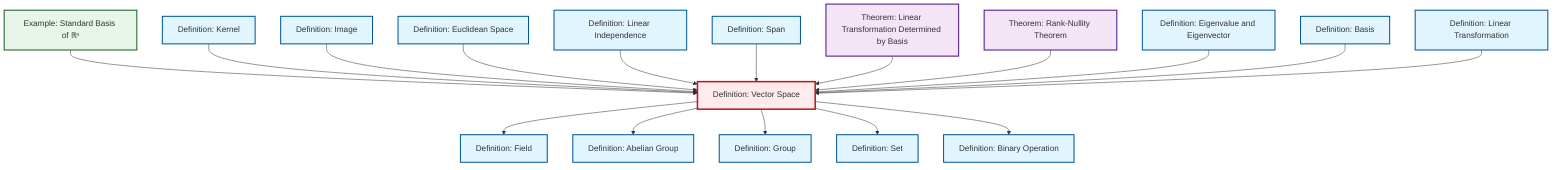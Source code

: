 graph TD
    classDef definition fill:#e1f5fe,stroke:#01579b,stroke-width:2px
    classDef theorem fill:#f3e5f5,stroke:#4a148c,stroke-width:2px
    classDef axiom fill:#fff3e0,stroke:#e65100,stroke-width:2px
    classDef example fill:#e8f5e9,stroke:#1b5e20,stroke-width:2px
    classDef current fill:#ffebee,stroke:#b71c1c,stroke-width:3px
    ex-standard-basis-rn["Example: Standard Basis of ℝⁿ"]:::example
    thm-rank-nullity["Theorem: Rank-Nullity Theorem"]:::theorem
    def-binary-operation["Definition: Binary Operation"]:::definition
    def-span["Definition: Span"]:::definition
    def-kernel["Definition: Kernel"]:::definition
    def-linear-independence["Definition: Linear Independence"]:::definition
    def-set["Definition: Set"]:::definition
    def-group["Definition: Group"]:::definition
    def-abelian-group["Definition: Abelian Group"]:::definition
    def-vector-space["Definition: Vector Space"]:::definition
    def-eigenvalue-eigenvector["Definition: Eigenvalue and Eigenvector"]:::definition
    def-linear-transformation["Definition: Linear Transformation"]:::definition
    def-basis["Definition: Basis"]:::definition
    thm-linear-transformation-basis["Theorem: Linear Transformation Determined by Basis"]:::theorem
    def-image["Definition: Image"]:::definition
    def-euclidean-space["Definition: Euclidean Space"]:::definition
    def-field["Definition: Field"]:::definition
    def-vector-space --> def-field
    ex-standard-basis-rn --> def-vector-space
    def-vector-space --> def-abelian-group
    def-vector-space --> def-group
    def-kernel --> def-vector-space
    def-vector-space --> def-set
    def-image --> def-vector-space
    def-euclidean-space --> def-vector-space
    def-linear-independence --> def-vector-space
    def-span --> def-vector-space
    thm-linear-transformation-basis --> def-vector-space
    def-vector-space --> def-binary-operation
    thm-rank-nullity --> def-vector-space
    def-eigenvalue-eigenvector --> def-vector-space
    def-basis --> def-vector-space
    def-linear-transformation --> def-vector-space
    class def-vector-space current